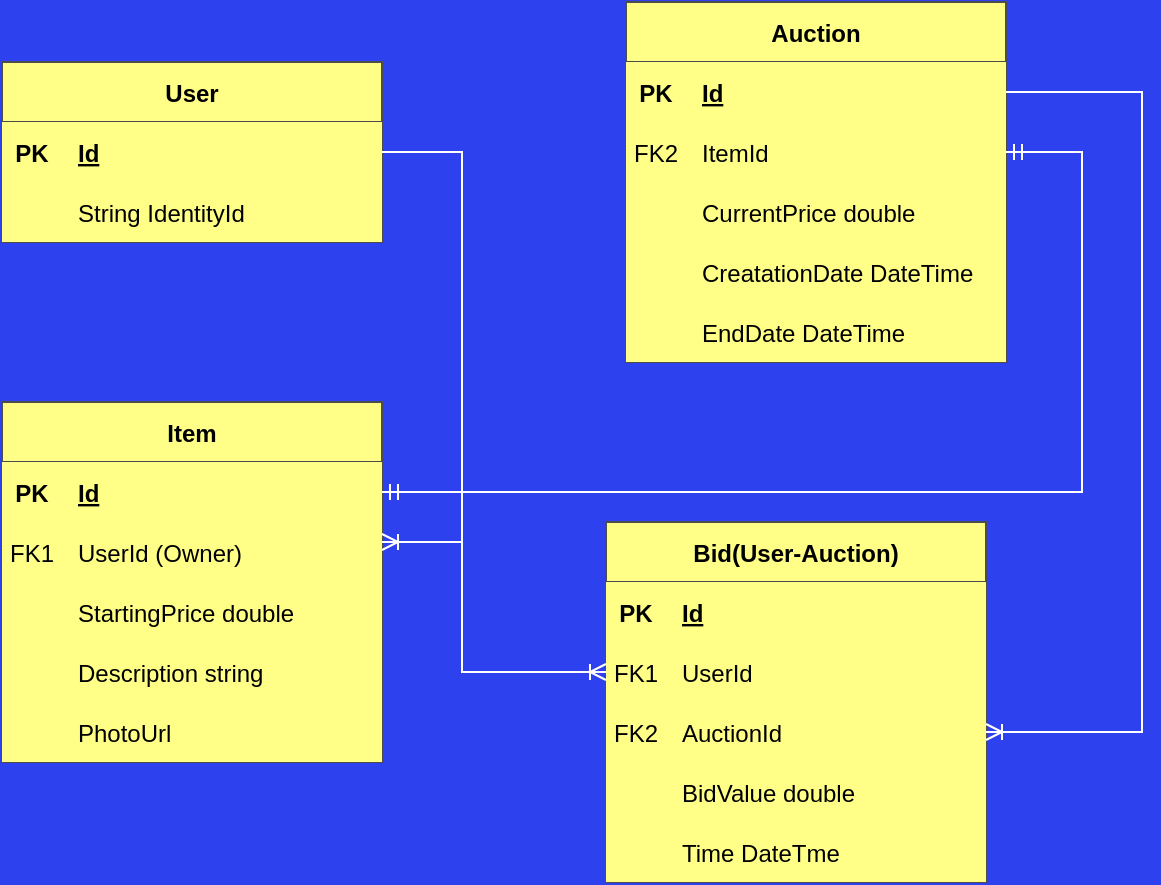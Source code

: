 <mxfile version="16.5.1" type="device"><diagram id="R2lEEEUBdFMjLlhIrx00" name="Page-1"><mxGraphModel dx="745" dy="531" grid="1" gridSize="10" guides="1" tooltips="1" connect="1" arrows="1" fold="0" page="1" pageScale="1" pageWidth="827" pageHeight="1169" background="#2E41EF" math="0" shadow="0" extFonts="Permanent Marker^https://fonts.googleapis.com/css?family=Permanent+Marker"><root><mxCell id="0"/><mxCell id="1" parent="0"/><mxCell id="C-vyLk0tnHw3VtMMgP7b-2" value="Auction" style="shape=table;startSize=30;container=1;collapsible=1;childLayout=tableLayout;fixedRows=1;rowLines=0;fontStyle=1;align=center;resizeLast=1;fillColor=#ffff88;strokeColor=#4D4D4D;" parent="1" vertex="1"><mxGeometry x="322" y="50" width="190" height="180" as="geometry"/></mxCell><mxCell id="C-vyLk0tnHw3VtMMgP7b-3" value="" style="shape=partialRectangle;collapsible=0;dropTarget=0;pointerEvents=0;fillColor=#ffff88;points=[[0,0.5],[1,0.5]];portConstraint=eastwest;top=0;left=0;right=0;bottom=1;strokeColor=#4D4D4D;" parent="C-vyLk0tnHw3VtMMgP7b-2" vertex="1"><mxGeometry y="30" width="190" height="30" as="geometry"/></mxCell><mxCell id="C-vyLk0tnHw3VtMMgP7b-4" value="PK" style="shape=partialRectangle;overflow=hidden;connectable=0;fillColor=#ffff88;top=0;left=0;bottom=0;right=0;fontStyle=1;strokeColor=#4D4D4D;" parent="C-vyLk0tnHw3VtMMgP7b-3" vertex="1"><mxGeometry width="30" height="30" as="geometry"><mxRectangle width="30" height="30" as="alternateBounds"/></mxGeometry></mxCell><mxCell id="C-vyLk0tnHw3VtMMgP7b-5" value="Id" style="shape=partialRectangle;overflow=hidden;connectable=0;fillColor=#ffff88;top=0;left=0;bottom=0;right=0;align=left;spacingLeft=6;fontStyle=5;strokeColor=#4D4D4D;" parent="C-vyLk0tnHw3VtMMgP7b-3" vertex="1"><mxGeometry x="30" width="160" height="30" as="geometry"><mxRectangle width="160" height="30" as="alternateBounds"/></mxGeometry></mxCell><mxCell id="C-vyLk0tnHw3VtMMgP7b-9" value="" style="shape=partialRectangle;collapsible=0;dropTarget=0;pointerEvents=0;fillColor=#ffff88;points=[[0,0.5],[1,0.5]];portConstraint=eastwest;top=0;left=0;right=0;bottom=0;strokeColor=#4D4D4D;" parent="C-vyLk0tnHw3VtMMgP7b-2" vertex="1"><mxGeometry y="60" width="190" height="30" as="geometry"/></mxCell><mxCell id="C-vyLk0tnHw3VtMMgP7b-10" value="FK2" style="shape=partialRectangle;overflow=hidden;connectable=0;fillColor=#ffff88;top=0;left=0;bottom=0;right=0;strokeColor=#4D4D4D;" parent="C-vyLk0tnHw3VtMMgP7b-9" vertex="1"><mxGeometry width="30" height="30" as="geometry"><mxRectangle width="30" height="30" as="alternateBounds"/></mxGeometry></mxCell><mxCell id="C-vyLk0tnHw3VtMMgP7b-11" value="ItemId" style="shape=partialRectangle;overflow=hidden;connectable=0;fillColor=#ffff88;top=0;left=0;bottom=0;right=0;align=left;spacingLeft=6;strokeColor=#4D4D4D;" parent="C-vyLk0tnHw3VtMMgP7b-9" vertex="1"><mxGeometry x="30" width="160" height="30" as="geometry"><mxRectangle width="160" height="30" as="alternateBounds"/></mxGeometry></mxCell><mxCell id="TbFWfzLCsaiqdwjWZPaQ-19" style="shape=partialRectangle;collapsible=0;dropTarget=0;pointerEvents=0;fillColor=#ffff88;points=[[0,0.5],[1,0.5]];portConstraint=eastwest;top=0;left=0;right=0;bottom=0;strokeColor=#4D4D4D;" parent="C-vyLk0tnHw3VtMMgP7b-2" vertex="1"><mxGeometry y="90" width="190" height="30" as="geometry"/></mxCell><mxCell id="TbFWfzLCsaiqdwjWZPaQ-20" style="shape=partialRectangle;overflow=hidden;connectable=0;fillColor=#ffff88;top=0;left=0;bottom=0;right=0;strokeColor=#4D4D4D;" parent="TbFWfzLCsaiqdwjWZPaQ-19" vertex="1"><mxGeometry width="30" height="30" as="geometry"><mxRectangle width="30" height="30" as="alternateBounds"/></mxGeometry></mxCell><mxCell id="TbFWfzLCsaiqdwjWZPaQ-21" value="CurrentPrice double" style="shape=partialRectangle;overflow=hidden;connectable=0;fillColor=#ffff88;top=0;left=0;bottom=0;right=0;align=left;spacingLeft=6;strokeColor=#4D4D4D;" parent="TbFWfzLCsaiqdwjWZPaQ-19" vertex="1"><mxGeometry x="30" width="160" height="30" as="geometry"><mxRectangle width="160" height="30" as="alternateBounds"/></mxGeometry></mxCell><mxCell id="0h9evTjK4zj8P_54a86E-1" style="shape=partialRectangle;collapsible=0;dropTarget=0;pointerEvents=0;fillColor=#ffff88;points=[[0,0.5],[1,0.5]];portConstraint=eastwest;top=0;left=0;right=0;bottom=0;strokeColor=#4D4D4D;" parent="C-vyLk0tnHw3VtMMgP7b-2" vertex="1"><mxGeometry y="120" width="190" height="30" as="geometry"/></mxCell><mxCell id="0h9evTjK4zj8P_54a86E-2" style="shape=partialRectangle;overflow=hidden;connectable=0;fillColor=#ffff88;top=0;left=0;bottom=0;right=0;strokeColor=#4D4D4D;" parent="0h9evTjK4zj8P_54a86E-1" vertex="1"><mxGeometry width="30" height="30" as="geometry"><mxRectangle width="30" height="30" as="alternateBounds"/></mxGeometry></mxCell><mxCell id="0h9evTjK4zj8P_54a86E-3" value="CreatationDate DateTime" style="shape=partialRectangle;overflow=hidden;connectable=0;fillColor=#ffff88;top=0;left=0;bottom=0;right=0;align=left;spacingLeft=6;strokeColor=#4D4D4D;" parent="0h9evTjK4zj8P_54a86E-1" vertex="1"><mxGeometry x="30" width="160" height="30" as="geometry"><mxRectangle width="160" height="30" as="alternateBounds"/></mxGeometry></mxCell><mxCell id="0h9evTjK4zj8P_54a86E-4" style="shape=partialRectangle;collapsible=0;dropTarget=0;pointerEvents=0;fillColor=#ffff88;points=[[0,0.5],[1,0.5]];portConstraint=eastwest;top=0;left=0;right=0;bottom=0;strokeColor=#4D4D4D;" parent="C-vyLk0tnHw3VtMMgP7b-2" vertex="1"><mxGeometry y="150" width="190" height="30" as="geometry"/></mxCell><mxCell id="0h9evTjK4zj8P_54a86E-5" style="shape=partialRectangle;overflow=hidden;connectable=0;fillColor=#ffff88;top=0;left=0;bottom=0;right=0;strokeColor=#4D4D4D;" parent="0h9evTjK4zj8P_54a86E-4" vertex="1"><mxGeometry width="30" height="30" as="geometry"><mxRectangle width="30" height="30" as="alternateBounds"/></mxGeometry></mxCell><mxCell id="0h9evTjK4zj8P_54a86E-6" value="EndDate DateTime" style="shape=partialRectangle;overflow=hidden;connectable=0;fillColor=#ffff88;top=0;left=0;bottom=0;right=0;align=left;spacingLeft=6;strokeColor=#4D4D4D;" parent="0h9evTjK4zj8P_54a86E-4" vertex="1"><mxGeometry x="30" width="160" height="30" as="geometry"><mxRectangle width="160" height="30" as="alternateBounds"/></mxGeometry></mxCell><mxCell id="C-vyLk0tnHw3VtMMgP7b-13" value="Item" style="shape=table;startSize=30;container=1;collapsible=1;childLayout=tableLayout;fixedRows=1;rowLines=0;fontStyle=1;align=center;resizeLast=1;fillColor=#ffff88;strokeColor=#4D4D4D;" parent="1" vertex="1"><mxGeometry x="10" y="250" width="190" height="180" as="geometry"/></mxCell><mxCell id="C-vyLk0tnHw3VtMMgP7b-14" value="" style="shape=partialRectangle;collapsible=0;dropTarget=0;pointerEvents=0;fillColor=#ffff88;points=[[0,0.5],[1,0.5]];portConstraint=eastwest;top=0;left=0;right=0;bottom=1;strokeColor=#4D4D4D;" parent="C-vyLk0tnHw3VtMMgP7b-13" vertex="1"><mxGeometry y="30" width="190" height="30" as="geometry"/></mxCell><mxCell id="C-vyLk0tnHw3VtMMgP7b-15" value="PK" style="shape=partialRectangle;overflow=hidden;connectable=0;fillColor=#ffff88;top=0;left=0;bottom=0;right=0;fontStyle=1;strokeColor=#4D4D4D;" parent="C-vyLk0tnHw3VtMMgP7b-14" vertex="1"><mxGeometry width="30" height="30" as="geometry"><mxRectangle width="30" height="30" as="alternateBounds"/></mxGeometry></mxCell><mxCell id="C-vyLk0tnHw3VtMMgP7b-16" value="Id" style="shape=partialRectangle;overflow=hidden;connectable=0;fillColor=#ffff88;top=0;left=0;bottom=0;right=0;align=left;spacingLeft=6;fontStyle=5;strokeColor=#4D4D4D;" parent="C-vyLk0tnHw3VtMMgP7b-14" vertex="1"><mxGeometry x="30" width="160" height="30" as="geometry"><mxRectangle width="160" height="30" as="alternateBounds"/></mxGeometry></mxCell><mxCell id="C-vyLk0tnHw3VtMMgP7b-17" value="" style="shape=partialRectangle;collapsible=0;dropTarget=0;pointerEvents=0;fillColor=#ffff88;points=[[0,0.5],[1,0.5]];portConstraint=eastwest;top=0;left=0;right=0;bottom=0;strokeColor=#4D4D4D;" parent="C-vyLk0tnHw3VtMMgP7b-13" vertex="1"><mxGeometry y="60" width="190" height="30" as="geometry"/></mxCell><mxCell id="C-vyLk0tnHw3VtMMgP7b-18" value="FK1" style="shape=partialRectangle;overflow=hidden;connectable=0;fillColor=#ffff88;top=0;left=0;bottom=0;right=0;strokeColor=#4D4D4D;" parent="C-vyLk0tnHw3VtMMgP7b-17" vertex="1"><mxGeometry width="30" height="30" as="geometry"><mxRectangle width="30" height="30" as="alternateBounds"/></mxGeometry></mxCell><mxCell id="C-vyLk0tnHw3VtMMgP7b-19" value="UserId (Owner)" style="shape=partialRectangle;overflow=hidden;connectable=0;fillColor=#ffff88;top=0;left=0;bottom=0;right=0;align=left;spacingLeft=6;strokeColor=#4D4D4D;" parent="C-vyLk0tnHw3VtMMgP7b-17" vertex="1"><mxGeometry x="30" width="160" height="30" as="geometry"><mxRectangle width="160" height="30" as="alternateBounds"/></mxGeometry></mxCell><mxCell id="C-vyLk0tnHw3VtMMgP7b-20" value="" style="shape=partialRectangle;collapsible=0;dropTarget=0;pointerEvents=0;fillColor=#ffff88;points=[[0,0.5],[1,0.5]];portConstraint=eastwest;top=0;left=0;right=0;bottom=0;strokeColor=#4D4D4D;" parent="C-vyLk0tnHw3VtMMgP7b-13" vertex="1"><mxGeometry y="90" width="190" height="30" as="geometry"/></mxCell><mxCell id="C-vyLk0tnHw3VtMMgP7b-21" value="" style="shape=partialRectangle;overflow=hidden;connectable=0;fillColor=#ffff88;top=0;left=0;bottom=0;right=0;strokeColor=#4D4D4D;" parent="C-vyLk0tnHw3VtMMgP7b-20" vertex="1"><mxGeometry width="30" height="30" as="geometry"><mxRectangle width="30" height="30" as="alternateBounds"/></mxGeometry></mxCell><mxCell id="C-vyLk0tnHw3VtMMgP7b-22" value="StartingPrice double" style="shape=partialRectangle;overflow=hidden;connectable=0;fillColor=#ffff88;top=0;left=0;bottom=0;right=0;align=left;spacingLeft=6;strokeColor=#4D4D4D;" parent="C-vyLk0tnHw3VtMMgP7b-20" vertex="1"><mxGeometry x="30" width="160" height="30" as="geometry"><mxRectangle width="160" height="30" as="alternateBounds"/></mxGeometry></mxCell><mxCell id="TbFWfzLCsaiqdwjWZPaQ-25" style="shape=partialRectangle;collapsible=0;dropTarget=0;pointerEvents=0;fillColor=#ffff88;points=[[0,0.5],[1,0.5]];portConstraint=eastwest;top=0;left=0;right=0;bottom=0;strokeColor=#4D4D4D;" parent="C-vyLk0tnHw3VtMMgP7b-13" vertex="1"><mxGeometry y="120" width="190" height="30" as="geometry"/></mxCell><mxCell id="TbFWfzLCsaiqdwjWZPaQ-26" style="shape=partialRectangle;overflow=hidden;connectable=0;fillColor=#ffff88;top=0;left=0;bottom=0;right=0;strokeColor=#4D4D4D;" parent="TbFWfzLCsaiqdwjWZPaQ-25" vertex="1"><mxGeometry width="30" height="30" as="geometry"><mxRectangle width="30" height="30" as="alternateBounds"/></mxGeometry></mxCell><mxCell id="TbFWfzLCsaiqdwjWZPaQ-27" value="Description string" style="shape=partialRectangle;overflow=hidden;connectable=0;fillColor=#ffff88;top=0;left=0;bottom=0;right=0;align=left;spacingLeft=6;strokeColor=#4D4D4D;" parent="TbFWfzLCsaiqdwjWZPaQ-25" vertex="1"><mxGeometry x="30" width="160" height="30" as="geometry"><mxRectangle width="160" height="30" as="alternateBounds"/></mxGeometry></mxCell><mxCell id="CokMBGV1xn60YSJOYlUB-1" style="shape=partialRectangle;collapsible=0;dropTarget=0;pointerEvents=0;fillColor=#ffff88;points=[[0,0.5],[1,0.5]];portConstraint=eastwest;top=0;left=0;right=0;bottom=0;strokeColor=#4D4D4D;" parent="C-vyLk0tnHw3VtMMgP7b-13" vertex="1"><mxGeometry y="150" width="190" height="30" as="geometry"/></mxCell><mxCell id="CokMBGV1xn60YSJOYlUB-2" style="shape=partialRectangle;overflow=hidden;connectable=0;fillColor=#ffff88;top=0;left=0;bottom=0;right=0;strokeColor=#4D4D4D;" parent="CokMBGV1xn60YSJOYlUB-1" vertex="1"><mxGeometry width="30" height="30" as="geometry"><mxRectangle width="30" height="30" as="alternateBounds"/></mxGeometry></mxCell><mxCell id="CokMBGV1xn60YSJOYlUB-3" value="PhotoUrl" style="shape=partialRectangle;overflow=hidden;connectable=0;fillColor=#ffff88;top=0;left=0;bottom=0;right=0;align=left;spacingLeft=6;strokeColor=#4D4D4D;" parent="CokMBGV1xn60YSJOYlUB-1" vertex="1"><mxGeometry x="30" width="160" height="30" as="geometry"><mxRectangle width="160" height="30" as="alternateBounds"/></mxGeometry></mxCell><mxCell id="C-vyLk0tnHw3VtMMgP7b-23" value="User" style="shape=table;startSize=30;container=1;collapsible=1;childLayout=tableLayout;fixedRows=1;rowLines=0;fontStyle=1;align=center;resizeLast=1;fillColor=#ffff88;strokeColor=#4D4D4D;" parent="1" vertex="1"><mxGeometry x="10" y="80" width="190" height="90" as="geometry"/></mxCell><mxCell id="C-vyLk0tnHw3VtMMgP7b-24" value="" style="shape=partialRectangle;collapsible=0;dropTarget=0;pointerEvents=0;fillColor=#ffff88;points=[[0,0.5],[1,0.5]];portConstraint=eastwest;top=0;left=0;right=0;bottom=1;strokeColor=#4D4D4D;" parent="C-vyLk0tnHw3VtMMgP7b-23" vertex="1"><mxGeometry y="30" width="190" height="30" as="geometry"/></mxCell><mxCell id="C-vyLk0tnHw3VtMMgP7b-25" value="PK" style="shape=partialRectangle;overflow=hidden;connectable=0;fillColor=#ffff88;top=0;left=0;bottom=0;right=0;fontStyle=1;strokeColor=#4D4D4D;" parent="C-vyLk0tnHw3VtMMgP7b-24" vertex="1"><mxGeometry width="30" height="30" as="geometry"><mxRectangle width="30" height="30" as="alternateBounds"/></mxGeometry></mxCell><mxCell id="C-vyLk0tnHw3VtMMgP7b-26" value="Id" style="shape=partialRectangle;overflow=hidden;connectable=0;fillColor=#ffff88;top=0;left=0;bottom=0;right=0;align=left;spacingLeft=6;fontStyle=5;strokeColor=#4D4D4D;" parent="C-vyLk0tnHw3VtMMgP7b-24" vertex="1"><mxGeometry x="30" width="160" height="30" as="geometry"><mxRectangle width="160" height="30" as="alternateBounds"/></mxGeometry></mxCell><mxCell id="C-vyLk0tnHw3VtMMgP7b-27" value="" style="shape=partialRectangle;collapsible=0;dropTarget=0;pointerEvents=0;fillColor=#ffff88;points=[[0,0.5],[1,0.5]];portConstraint=eastwest;top=0;left=0;right=0;bottom=0;strokeColor=#4D4D4D;" parent="C-vyLk0tnHw3VtMMgP7b-23" vertex="1"><mxGeometry y="60" width="190" height="30" as="geometry"/></mxCell><mxCell id="C-vyLk0tnHw3VtMMgP7b-28" value="" style="shape=partialRectangle;overflow=hidden;connectable=0;fillColor=#ffff88;top=0;left=0;bottom=0;right=0;strokeColor=#4D4D4D;" parent="C-vyLk0tnHw3VtMMgP7b-27" vertex="1"><mxGeometry width="30" height="30" as="geometry"><mxRectangle width="30" height="30" as="alternateBounds"/></mxGeometry></mxCell><mxCell id="C-vyLk0tnHw3VtMMgP7b-29" value="String IdentityId" style="shape=partialRectangle;overflow=hidden;connectable=0;fillColor=#ffff88;top=0;left=0;bottom=0;right=0;align=left;spacingLeft=6;strokeColor=#4D4D4D;" parent="C-vyLk0tnHw3VtMMgP7b-27" vertex="1"><mxGeometry x="30" width="160" height="30" as="geometry"><mxRectangle width="160" height="30" as="alternateBounds"/></mxGeometry></mxCell><mxCell id="TbFWfzLCsaiqdwjWZPaQ-4" value="" style="edgeStyle=orthogonalEdgeStyle;fontSize=12;html=1;endArrow=ERoneToMany;rounded=0;exitX=1;exitY=0.5;exitDx=0;exitDy=0;fillColor=#ffff88;strokeColor=#FFFFFF;" parent="1" source="C-vyLk0tnHw3VtMMgP7b-24" target="C-vyLk0tnHw3VtMMgP7b-17" edge="1"><mxGeometry width="100" height="100" relative="1" as="geometry"><mxPoint x="320" y="165" as="sourcePoint"/><mxPoint x="400" y="195" as="targetPoint"/><Array as="points"><mxPoint x="240" y="125"/><mxPoint x="240" y="320"/></Array></mxGeometry></mxCell><mxCell id="TbFWfzLCsaiqdwjWZPaQ-5" value="Bid(User-Auction)" style="shape=table;startSize=30;container=1;collapsible=1;childLayout=tableLayout;fixedRows=1;rowLines=0;fontStyle=1;align=center;resizeLast=1;fillColor=#ffff88;strokeColor=#4D4D4D;" parent="1" vertex="1"><mxGeometry x="312" y="310" width="190" height="180" as="geometry"/></mxCell><mxCell id="TbFWfzLCsaiqdwjWZPaQ-6" value="" style="shape=partialRectangle;collapsible=0;dropTarget=0;pointerEvents=0;fillColor=#ffff88;points=[[0,0.5],[1,0.5]];portConstraint=eastwest;top=0;left=0;right=0;bottom=1;strokeColor=#4D4D4D;" parent="TbFWfzLCsaiqdwjWZPaQ-5" vertex="1"><mxGeometry y="30" width="190" height="30" as="geometry"/></mxCell><mxCell id="TbFWfzLCsaiqdwjWZPaQ-7" value="PK" style="shape=partialRectangle;overflow=hidden;connectable=0;fillColor=#ffff88;top=0;left=0;bottom=0;right=0;fontStyle=1;strokeColor=#4D4D4D;" parent="TbFWfzLCsaiqdwjWZPaQ-6" vertex="1"><mxGeometry width="30" height="30" as="geometry"><mxRectangle width="30" height="30" as="alternateBounds"/></mxGeometry></mxCell><mxCell id="TbFWfzLCsaiqdwjWZPaQ-8" value="Id" style="shape=partialRectangle;overflow=hidden;connectable=0;fillColor=#ffff88;top=0;left=0;bottom=0;right=0;align=left;spacingLeft=6;fontStyle=5;strokeColor=#4D4D4D;" parent="TbFWfzLCsaiqdwjWZPaQ-6" vertex="1"><mxGeometry x="30" width="160" height="30" as="geometry"><mxRectangle width="160" height="30" as="alternateBounds"/></mxGeometry></mxCell><mxCell id="TbFWfzLCsaiqdwjWZPaQ-9" value="" style="shape=partialRectangle;collapsible=0;dropTarget=0;pointerEvents=0;fillColor=#ffff88;points=[[0,0.5],[1,0.5]];portConstraint=eastwest;top=0;left=0;right=0;bottom=0;strokeColor=#4D4D4D;" parent="TbFWfzLCsaiqdwjWZPaQ-5" vertex="1"><mxGeometry y="60" width="190" height="30" as="geometry"/></mxCell><mxCell id="TbFWfzLCsaiqdwjWZPaQ-10" value="FK1" style="shape=partialRectangle;overflow=hidden;connectable=0;fillColor=#ffff88;top=0;left=0;bottom=0;right=0;strokeColor=#4D4D4D;" parent="TbFWfzLCsaiqdwjWZPaQ-9" vertex="1"><mxGeometry width="30" height="30" as="geometry"><mxRectangle width="30" height="30" as="alternateBounds"/></mxGeometry></mxCell><mxCell id="TbFWfzLCsaiqdwjWZPaQ-11" value="UserId" style="shape=partialRectangle;overflow=hidden;connectable=0;fillColor=#ffff88;top=0;left=0;bottom=0;right=0;align=left;spacingLeft=6;strokeColor=#4D4D4D;" parent="TbFWfzLCsaiqdwjWZPaQ-9" vertex="1"><mxGeometry x="30" width="160" height="30" as="geometry"><mxRectangle width="160" height="30" as="alternateBounds"/></mxGeometry></mxCell><mxCell id="TbFWfzLCsaiqdwjWZPaQ-12" value="" style="shape=partialRectangle;collapsible=0;dropTarget=0;pointerEvents=0;fillColor=#ffff88;points=[[0,0.5],[1,0.5]];portConstraint=eastwest;top=0;left=0;right=0;bottom=0;strokeColor=#4D4D4D;" parent="TbFWfzLCsaiqdwjWZPaQ-5" vertex="1"><mxGeometry y="90" width="190" height="30" as="geometry"/></mxCell><mxCell id="TbFWfzLCsaiqdwjWZPaQ-13" value="FK2" style="shape=partialRectangle;overflow=hidden;connectable=0;fillColor=#ffff88;top=0;left=0;bottom=0;right=0;strokeColor=#4D4D4D;" parent="TbFWfzLCsaiqdwjWZPaQ-12" vertex="1"><mxGeometry width="30" height="30" as="geometry"><mxRectangle width="30" height="30" as="alternateBounds"/></mxGeometry></mxCell><mxCell id="TbFWfzLCsaiqdwjWZPaQ-14" value="AuctionId" style="shape=partialRectangle;overflow=hidden;connectable=0;fillColor=#ffff88;top=0;left=0;bottom=0;right=0;align=left;spacingLeft=6;strokeColor=#4D4D4D;" parent="TbFWfzLCsaiqdwjWZPaQ-12" vertex="1"><mxGeometry x="30" width="160" height="30" as="geometry"><mxRectangle width="160" height="30" as="alternateBounds"/></mxGeometry></mxCell><mxCell id="TbFWfzLCsaiqdwjWZPaQ-22" style="shape=partialRectangle;collapsible=0;dropTarget=0;pointerEvents=0;fillColor=#ffff88;points=[[0,0.5],[1,0.5]];portConstraint=eastwest;top=0;left=0;right=0;bottom=0;strokeColor=#4D4D4D;" parent="TbFWfzLCsaiqdwjWZPaQ-5" vertex="1"><mxGeometry y="120" width="190" height="30" as="geometry"/></mxCell><mxCell id="TbFWfzLCsaiqdwjWZPaQ-23" style="shape=partialRectangle;overflow=hidden;connectable=0;fillColor=#ffff88;top=0;left=0;bottom=0;right=0;strokeColor=#4D4D4D;" parent="TbFWfzLCsaiqdwjWZPaQ-22" vertex="1"><mxGeometry width="30" height="30" as="geometry"><mxRectangle width="30" height="30" as="alternateBounds"/></mxGeometry></mxCell><mxCell id="TbFWfzLCsaiqdwjWZPaQ-24" value="BidValue double" style="shape=partialRectangle;overflow=hidden;connectable=0;fillColor=#ffff88;top=0;left=0;bottom=0;right=0;align=left;spacingLeft=6;strokeColor=#4D4D4D;" parent="TbFWfzLCsaiqdwjWZPaQ-22" vertex="1"><mxGeometry x="30" width="160" height="30" as="geometry"><mxRectangle width="160" height="30" as="alternateBounds"/></mxGeometry></mxCell><mxCell id="0h9evTjK4zj8P_54a86E-7" style="shape=partialRectangle;collapsible=0;dropTarget=0;pointerEvents=0;fillColor=#ffff88;points=[[0,0.5],[1,0.5]];portConstraint=eastwest;top=0;left=0;right=0;bottom=0;strokeColor=#4D4D4D;" parent="TbFWfzLCsaiqdwjWZPaQ-5" vertex="1"><mxGeometry y="150" width="190" height="30" as="geometry"/></mxCell><mxCell id="0h9evTjK4zj8P_54a86E-8" style="shape=partialRectangle;overflow=hidden;connectable=0;fillColor=#ffff88;top=0;left=0;bottom=0;right=0;strokeColor=#4D4D4D;" parent="0h9evTjK4zj8P_54a86E-7" vertex="1"><mxGeometry width="30" height="30" as="geometry"><mxRectangle width="30" height="30" as="alternateBounds"/></mxGeometry></mxCell><mxCell id="0h9evTjK4zj8P_54a86E-9" value="Time DateTme" style="shape=partialRectangle;overflow=hidden;connectable=0;fillColor=#ffff88;top=0;left=0;bottom=0;right=0;align=left;spacingLeft=6;strokeColor=#4D4D4D;" parent="0h9evTjK4zj8P_54a86E-7" vertex="1"><mxGeometry x="30" width="160" height="30" as="geometry"><mxRectangle width="160" height="30" as="alternateBounds"/></mxGeometry></mxCell><mxCell id="TbFWfzLCsaiqdwjWZPaQ-15" value="" style="edgeStyle=orthogonalEdgeStyle;fontSize=12;html=1;endArrow=ERoneToMany;rounded=0;exitX=1;exitY=0.5;exitDx=0;exitDy=0;entryX=0;entryY=0.5;entryDx=0;entryDy=0;fillColor=#ffff88;strokeColor=#FFFFFF;" parent="1" source="C-vyLk0tnHw3VtMMgP7b-24" target="TbFWfzLCsaiqdwjWZPaQ-9" edge="1"><mxGeometry width="100" height="100" relative="1" as="geometry"><mxPoint x="320" y="165" as="sourcePoint"/><mxPoint x="400" y="415" as="targetPoint"/><Array as="points"><mxPoint x="240" y="125"/><mxPoint x="240" y="385"/></Array></mxGeometry></mxCell><mxCell id="TbFWfzLCsaiqdwjWZPaQ-16" value="" style="edgeStyle=orthogonalEdgeStyle;fontSize=12;html=1;endArrow=ERmandOne;startArrow=ERmandOne;rounded=0;entryX=1;entryY=0.5;entryDx=0;entryDy=0;fillColor=#ffff88;strokeColor=#FFFFFF;" parent="1" source="C-vyLk0tnHw3VtMMgP7b-14" target="C-vyLk0tnHw3VtMMgP7b-9" edge="1"><mxGeometry width="100" height="100" relative="1" as="geometry"><mxPoint x="470" y="430" as="sourcePoint"/><mxPoint x="460" y="280" as="targetPoint"/><Array as="points"><mxPoint x="550" y="295"/><mxPoint x="550" y="125"/></Array></mxGeometry></mxCell><mxCell id="TbFWfzLCsaiqdwjWZPaQ-18" value="" style="edgeStyle=orthogonalEdgeStyle;fontSize=12;html=1;endArrow=ERoneToMany;rounded=0;entryX=1;entryY=0.5;entryDx=0;entryDy=0;exitX=1;exitY=0.5;exitDx=0;exitDy=0;jumpStyle=none;strokeColor=#FFFFFF;jumpSize=6;fillColor=#ffff88;" parent="1" source="C-vyLk0tnHw3VtMMgP7b-3" target="TbFWfzLCsaiqdwjWZPaQ-12" edge="1"><mxGeometry width="100" height="100" relative="1" as="geometry"><mxPoint x="192" y="650" as="sourcePoint"/><mxPoint x="292" y="550" as="targetPoint"/><Array as="points"><mxPoint x="580" y="95"/><mxPoint x="580" y="415"/></Array></mxGeometry></mxCell></root></mxGraphModel></diagram></mxfile>